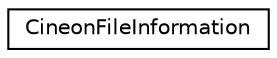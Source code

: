 digraph G
{
  edge [fontname="Helvetica",fontsize="10",labelfontname="Helvetica",labelfontsize="10"];
  node [fontname="Helvetica",fontsize="10",shape=record];
  rankdir=LR;
  Node1 [label="CineonFileInformation",height=0.2,width=0.4,color="black", fillcolor="white", style="filled",URL="$d7/d35/structCineonFileInformation.html"];
}

